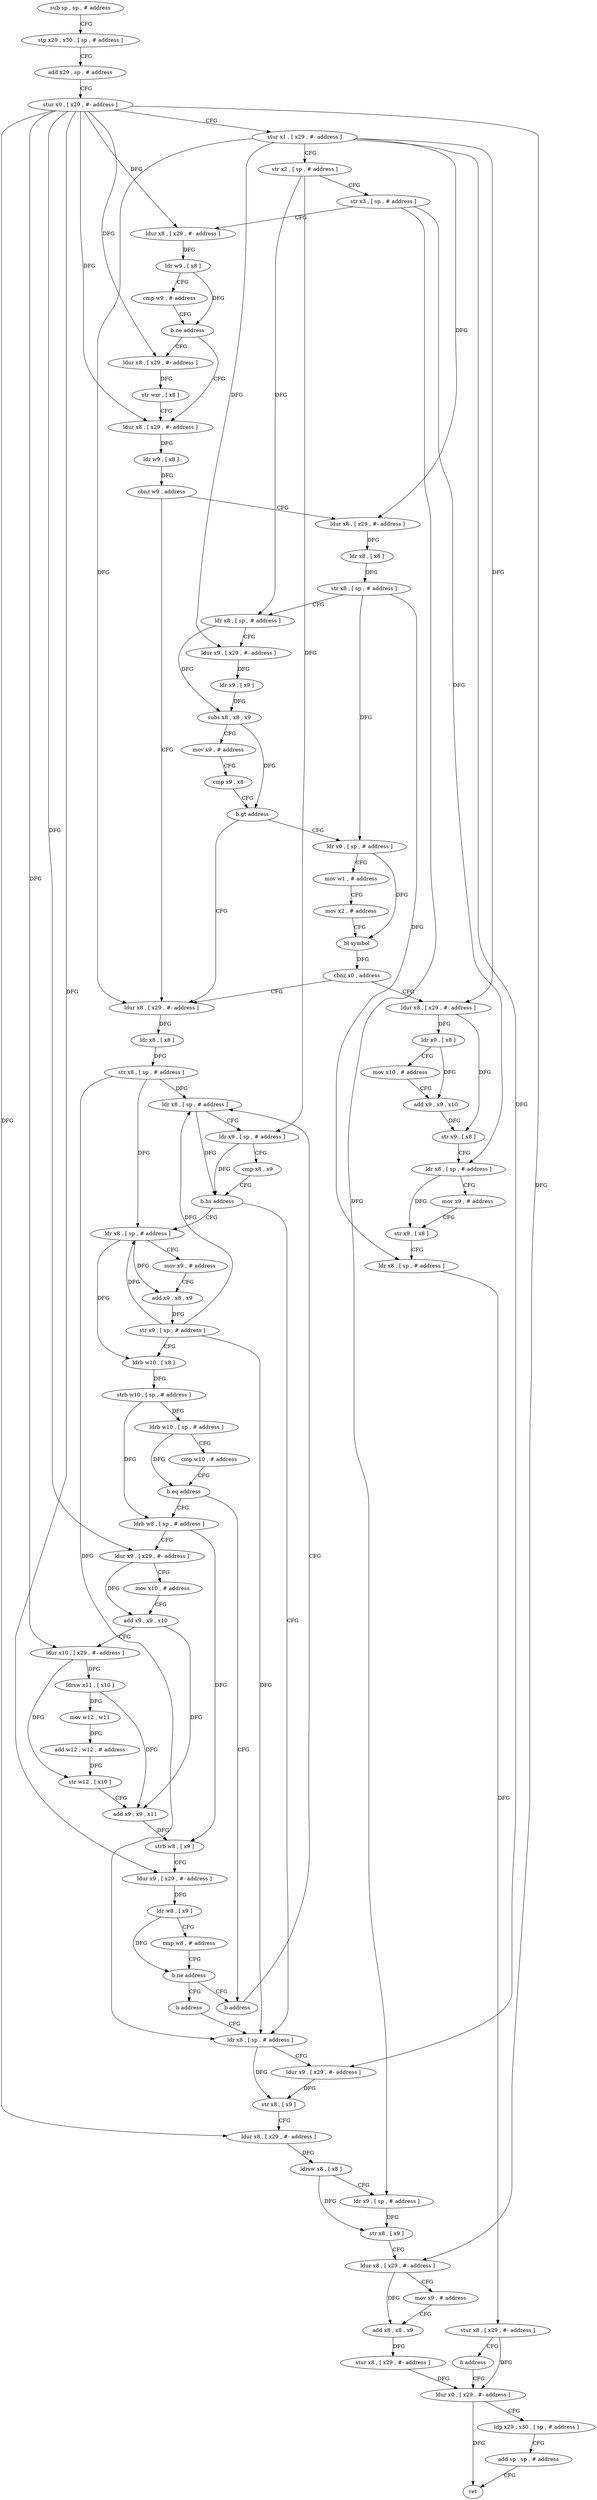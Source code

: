 digraph "func" {
"4212704" [label = "sub sp , sp , # address" ]
"4212708" [label = "stp x29 , x30 , [ sp , # address ]" ]
"4212712" [label = "add x29 , sp , # address" ]
"4212716" [label = "stur x0 , [ x29 , #- address ]" ]
"4212720" [label = "stur x1 , [ x29 , #- address ]" ]
"4212724" [label = "str x2 , [ sp , # address ]" ]
"4212728" [label = "str x3 , [ sp , # address ]" ]
"4212732" [label = "ldur x8 , [ x29 , #- address ]" ]
"4212736" [label = "ldr w9 , [ x8 ]" ]
"4212740" [label = "cmp w9 , # address" ]
"4212744" [label = "b.ne address" ]
"4212756" [label = "ldur x8 , [ x29 , #- address ]" ]
"4212748" [label = "ldur x8 , [ x29 , #- address ]" ]
"4212760" [label = "ldr w9 , [ x8 ]" ]
"4212764" [label = "cbnz w9 , address" ]
"4212872" [label = "ldur x8 , [ x29 , #- address ]" ]
"4212768" [label = "ldur x8 , [ x29 , #- address ]" ]
"4212752" [label = "str wzr , [ x8 ]" ]
"4212876" [label = "ldr x8 , [ x8 ]" ]
"4212880" [label = "str x8 , [ sp , # address ]" ]
"4212884" [label = "ldr x8 , [ sp , # address ]" ]
"4212772" [label = "ldr x8 , [ x8 ]" ]
"4212776" [label = "str x8 , [ sp , # address ]" ]
"4212780" [label = "ldr x8 , [ sp , # address ]" ]
"4212784" [label = "ldur x9 , [ x29 , #- address ]" ]
"4212788" [label = "ldr x9 , [ x9 ]" ]
"4212792" [label = "subs x8 , x8 , x9" ]
"4212796" [label = "mov x9 , # address" ]
"4212800" [label = "cmp x9 , x8" ]
"4212804" [label = "b.gt address" ]
"4212808" [label = "ldr x0 , [ sp , # address ]" ]
"4213004" [label = "ldr x8 , [ sp , # address ]" ]
"4213008" [label = "ldur x9 , [ x29 , #- address ]" ]
"4213012" [label = "str x8 , [ x9 ]" ]
"4213016" [label = "ldur x8 , [ x29 , #- address ]" ]
"4213020" [label = "ldrsw x8 , [ x8 ]" ]
"4213024" [label = "ldr x9 , [ sp , # address ]" ]
"4213028" [label = "str x8 , [ x9 ]" ]
"4213032" [label = "ldur x8 , [ x29 , #- address ]" ]
"4213036" [label = "mov x9 , # address" ]
"4213040" [label = "add x8 , x8 , x9" ]
"4213044" [label = "stur x8 , [ x29 , #- address ]" ]
"4213048" [label = "ldur x0 , [ x29 , #- address ]" ]
"4212900" [label = "ldr x8 , [ sp , # address ]" ]
"4212904" [label = "mov x9 , # address" ]
"4212908" [label = "add x9 , x8 , x9" ]
"4212912" [label = "str x9 , [ sp , # address ]" ]
"4212916" [label = "ldrb w10 , [ x8 ]" ]
"4212920" [label = "strb w10 , [ sp , # address ]" ]
"4212924" [label = "ldrb w10 , [ sp , # address ]" ]
"4212928" [label = "cmp w10 , # address" ]
"4212932" [label = "b.eq address" ]
"4213000" [label = "b address" ]
"4212936" [label = "ldrb w8 , [ sp , # address ]" ]
"4212812" [label = "mov w1 , # address" ]
"4212816" [label = "mov x2 , # address" ]
"4212820" [label = "bl symbol" ]
"4212824" [label = "cbnz x0 , address" ]
"4212828" [label = "ldur x8 , [ x29 , #- address ]" ]
"4212940" [label = "ldur x9 , [ x29 , #- address ]" ]
"4212944" [label = "mov x10 , # address" ]
"4212948" [label = "add x9 , x9 , x10" ]
"4212952" [label = "ldur x10 , [ x29 , #- address ]" ]
"4212956" [label = "ldrsw x11 , [ x10 ]" ]
"4212960" [label = "mov w12 , w11" ]
"4212964" [label = "add w12 , w12 , # address" ]
"4212968" [label = "str w12 , [ x10 ]" ]
"4212972" [label = "add x9 , x9 , x11" ]
"4212976" [label = "strb w8 , [ x9 ]" ]
"4212980" [label = "ldur x9 , [ x29 , #- address ]" ]
"4212984" [label = "ldr w8 , [ x9 ]" ]
"4212988" [label = "cmp w8 , # address" ]
"4212992" [label = "b.ne address" ]
"4212996" [label = "b address" ]
"4212832" [label = "ldr x9 , [ x8 ]" ]
"4212836" [label = "mov x10 , # address" ]
"4212840" [label = "add x9 , x9 , x10" ]
"4212844" [label = "str x9 , [ x8 ]" ]
"4212848" [label = "ldr x8 , [ sp , # address ]" ]
"4212852" [label = "mov x9 , # address" ]
"4212856" [label = "str x9 , [ x8 ]" ]
"4212860" [label = "ldr x8 , [ sp , # address ]" ]
"4212864" [label = "stur x8 , [ x29 , #- address ]" ]
"4212868" [label = "b address" ]
"4212888" [label = "ldr x9 , [ sp , # address ]" ]
"4212892" [label = "cmp x8 , x9" ]
"4212896" [label = "b.hs address" ]
"4213052" [label = "ldp x29 , x30 , [ sp , # address ]" ]
"4213056" [label = "add sp , sp , # address" ]
"4213060" [label = "ret" ]
"4212704" -> "4212708" [ label = "CFG" ]
"4212708" -> "4212712" [ label = "CFG" ]
"4212712" -> "4212716" [ label = "CFG" ]
"4212716" -> "4212720" [ label = "CFG" ]
"4212716" -> "4212732" [ label = "DFG" ]
"4212716" -> "4212756" [ label = "DFG" ]
"4212716" -> "4212748" [ label = "DFG" ]
"4212716" -> "4213016" [ label = "DFG" ]
"4212716" -> "4213032" [ label = "DFG" ]
"4212716" -> "4212940" [ label = "DFG" ]
"4212716" -> "4212952" [ label = "DFG" ]
"4212716" -> "4212980" [ label = "DFG" ]
"4212720" -> "4212724" [ label = "CFG" ]
"4212720" -> "4212872" [ label = "DFG" ]
"4212720" -> "4212768" [ label = "DFG" ]
"4212720" -> "4212784" [ label = "DFG" ]
"4212720" -> "4213008" [ label = "DFG" ]
"4212720" -> "4212828" [ label = "DFG" ]
"4212724" -> "4212728" [ label = "CFG" ]
"4212724" -> "4212780" [ label = "DFG" ]
"4212724" -> "4212888" [ label = "DFG" ]
"4212728" -> "4212732" [ label = "CFG" ]
"4212728" -> "4213024" [ label = "DFG" ]
"4212728" -> "4212848" [ label = "DFG" ]
"4212732" -> "4212736" [ label = "DFG" ]
"4212736" -> "4212740" [ label = "CFG" ]
"4212736" -> "4212744" [ label = "DFG" ]
"4212740" -> "4212744" [ label = "CFG" ]
"4212744" -> "4212756" [ label = "CFG" ]
"4212744" -> "4212748" [ label = "CFG" ]
"4212756" -> "4212760" [ label = "DFG" ]
"4212748" -> "4212752" [ label = "DFG" ]
"4212760" -> "4212764" [ label = "DFG" ]
"4212764" -> "4212872" [ label = "CFG" ]
"4212764" -> "4212768" [ label = "CFG" ]
"4212872" -> "4212876" [ label = "DFG" ]
"4212768" -> "4212772" [ label = "DFG" ]
"4212752" -> "4212756" [ label = "CFG" ]
"4212876" -> "4212880" [ label = "DFG" ]
"4212880" -> "4212884" [ label = "DFG" ]
"4212880" -> "4213004" [ label = "DFG" ]
"4212880" -> "4212900" [ label = "DFG" ]
"4212884" -> "4212888" [ label = "CFG" ]
"4212884" -> "4212896" [ label = "DFG" ]
"4212772" -> "4212776" [ label = "DFG" ]
"4212776" -> "4212780" [ label = "CFG" ]
"4212776" -> "4212808" [ label = "DFG" ]
"4212776" -> "4212860" [ label = "DFG" ]
"4212780" -> "4212784" [ label = "CFG" ]
"4212780" -> "4212792" [ label = "DFG" ]
"4212784" -> "4212788" [ label = "DFG" ]
"4212788" -> "4212792" [ label = "DFG" ]
"4212792" -> "4212796" [ label = "CFG" ]
"4212792" -> "4212804" [ label = "DFG" ]
"4212796" -> "4212800" [ label = "CFG" ]
"4212800" -> "4212804" [ label = "CFG" ]
"4212804" -> "4212872" [ label = "CFG" ]
"4212804" -> "4212808" [ label = "CFG" ]
"4212808" -> "4212812" [ label = "CFG" ]
"4212808" -> "4212820" [ label = "DFG" ]
"4213004" -> "4213008" [ label = "CFG" ]
"4213004" -> "4213012" [ label = "DFG" ]
"4213008" -> "4213012" [ label = "DFG" ]
"4213012" -> "4213016" [ label = "CFG" ]
"4213016" -> "4213020" [ label = "DFG" ]
"4213020" -> "4213024" [ label = "CFG" ]
"4213020" -> "4213028" [ label = "DFG" ]
"4213024" -> "4213028" [ label = "DFG" ]
"4213028" -> "4213032" [ label = "CFG" ]
"4213032" -> "4213036" [ label = "CFG" ]
"4213032" -> "4213040" [ label = "DFG" ]
"4213036" -> "4213040" [ label = "CFG" ]
"4213040" -> "4213044" [ label = "DFG" ]
"4213044" -> "4213048" [ label = "DFG" ]
"4213048" -> "4213052" [ label = "CFG" ]
"4213048" -> "4213060" [ label = "DFG" ]
"4212900" -> "4212904" [ label = "CFG" ]
"4212900" -> "4212908" [ label = "DFG" ]
"4212900" -> "4212916" [ label = "DFG" ]
"4212904" -> "4212908" [ label = "CFG" ]
"4212908" -> "4212912" [ label = "DFG" ]
"4212912" -> "4212916" [ label = "CFG" ]
"4212912" -> "4212884" [ label = "DFG" ]
"4212912" -> "4213004" [ label = "DFG" ]
"4212912" -> "4212900" [ label = "DFG" ]
"4212916" -> "4212920" [ label = "DFG" ]
"4212920" -> "4212924" [ label = "DFG" ]
"4212920" -> "4212936" [ label = "DFG" ]
"4212924" -> "4212928" [ label = "CFG" ]
"4212924" -> "4212932" [ label = "DFG" ]
"4212928" -> "4212932" [ label = "CFG" ]
"4212932" -> "4213000" [ label = "CFG" ]
"4212932" -> "4212936" [ label = "CFG" ]
"4213000" -> "4212884" [ label = "CFG" ]
"4212936" -> "4212940" [ label = "CFG" ]
"4212936" -> "4212976" [ label = "DFG" ]
"4212812" -> "4212816" [ label = "CFG" ]
"4212816" -> "4212820" [ label = "CFG" ]
"4212820" -> "4212824" [ label = "DFG" ]
"4212824" -> "4212872" [ label = "CFG" ]
"4212824" -> "4212828" [ label = "CFG" ]
"4212828" -> "4212832" [ label = "DFG" ]
"4212828" -> "4212844" [ label = "DFG" ]
"4212940" -> "4212944" [ label = "CFG" ]
"4212940" -> "4212948" [ label = "DFG" ]
"4212944" -> "4212948" [ label = "CFG" ]
"4212948" -> "4212952" [ label = "CFG" ]
"4212948" -> "4212972" [ label = "DFG" ]
"4212952" -> "4212956" [ label = "DFG" ]
"4212952" -> "4212968" [ label = "DFG" ]
"4212956" -> "4212960" [ label = "DFG" ]
"4212956" -> "4212972" [ label = "DFG" ]
"4212960" -> "4212964" [ label = "DFG" ]
"4212964" -> "4212968" [ label = "DFG" ]
"4212968" -> "4212972" [ label = "CFG" ]
"4212972" -> "4212976" [ label = "DFG" ]
"4212976" -> "4212980" [ label = "CFG" ]
"4212980" -> "4212984" [ label = "DFG" ]
"4212984" -> "4212988" [ label = "CFG" ]
"4212984" -> "4212992" [ label = "DFG" ]
"4212988" -> "4212992" [ label = "CFG" ]
"4212992" -> "4213000" [ label = "CFG" ]
"4212992" -> "4212996" [ label = "CFG" ]
"4212996" -> "4213004" [ label = "CFG" ]
"4212832" -> "4212836" [ label = "CFG" ]
"4212832" -> "4212840" [ label = "DFG" ]
"4212836" -> "4212840" [ label = "CFG" ]
"4212840" -> "4212844" [ label = "DFG" ]
"4212844" -> "4212848" [ label = "CFG" ]
"4212848" -> "4212852" [ label = "CFG" ]
"4212848" -> "4212856" [ label = "DFG" ]
"4212852" -> "4212856" [ label = "CFG" ]
"4212856" -> "4212860" [ label = "CFG" ]
"4212860" -> "4212864" [ label = "DFG" ]
"4212864" -> "4212868" [ label = "CFG" ]
"4212864" -> "4213048" [ label = "DFG" ]
"4212868" -> "4213048" [ label = "CFG" ]
"4212888" -> "4212892" [ label = "CFG" ]
"4212888" -> "4212896" [ label = "DFG" ]
"4212892" -> "4212896" [ label = "CFG" ]
"4212896" -> "4213004" [ label = "CFG" ]
"4212896" -> "4212900" [ label = "CFG" ]
"4213052" -> "4213056" [ label = "CFG" ]
"4213056" -> "4213060" [ label = "CFG" ]
}

